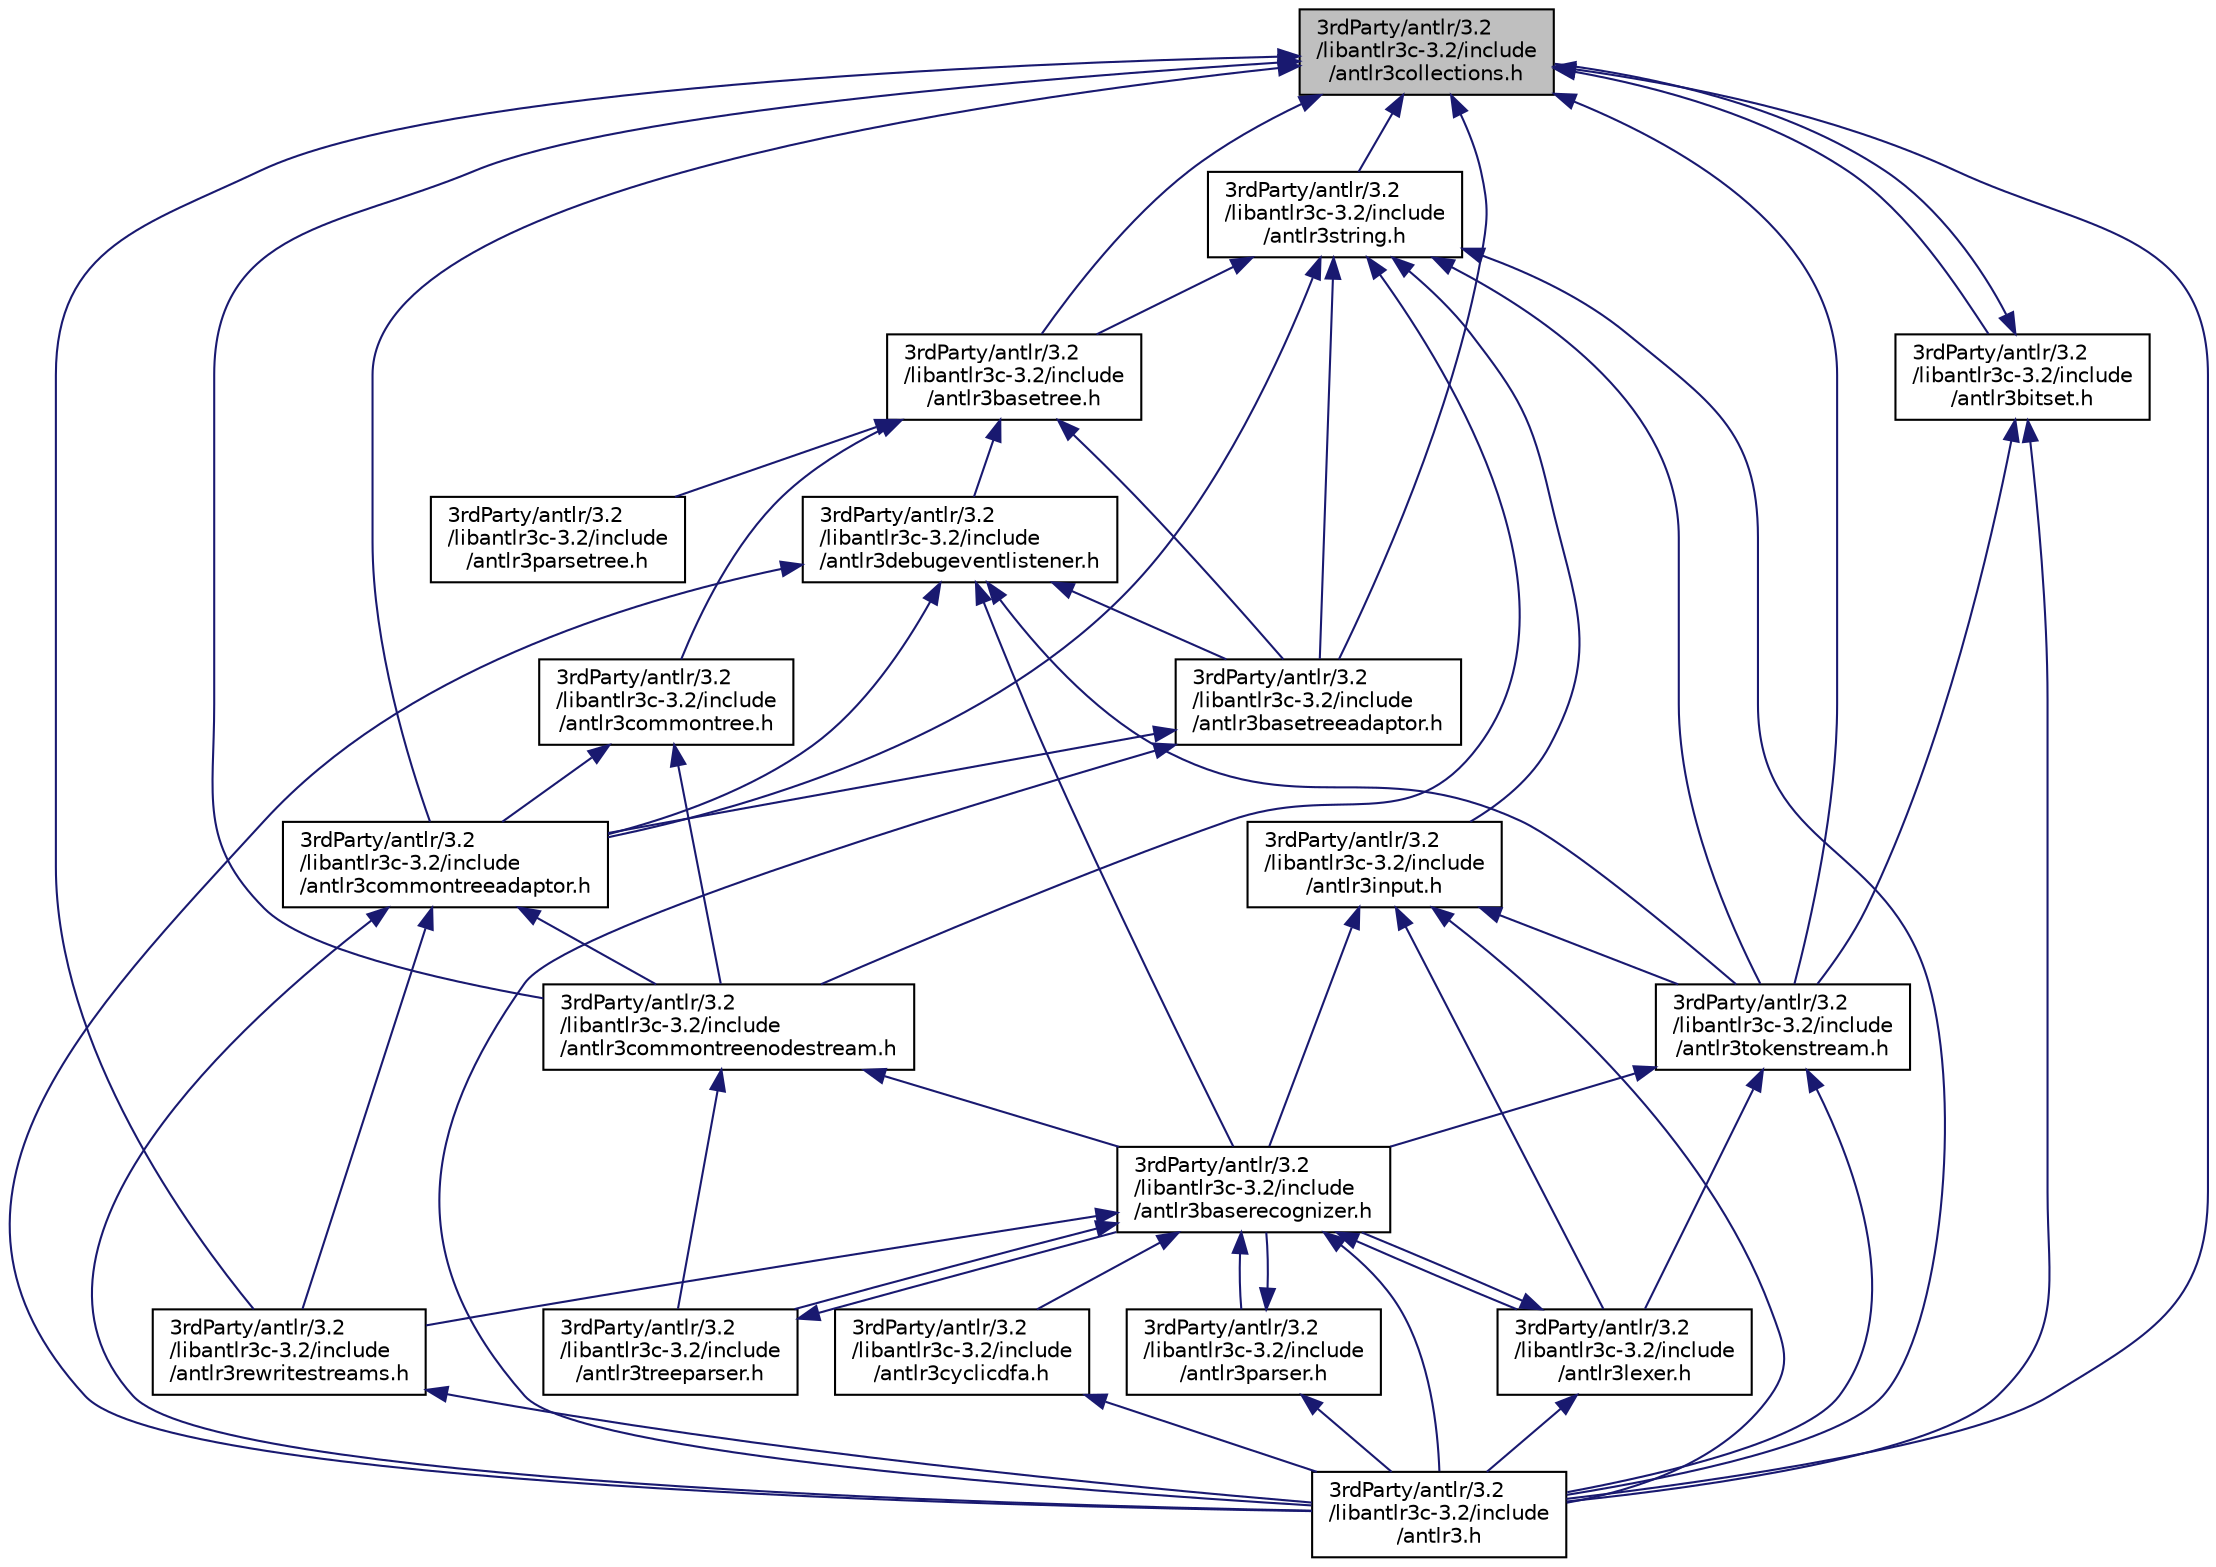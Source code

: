 digraph "3rdParty/antlr/3.2/libantlr3c-3.2/include/antlr3collections.h"
{
  edge [fontname="Helvetica",fontsize="10",labelfontname="Helvetica",labelfontsize="10"];
  node [fontname="Helvetica",fontsize="10",shape=record];
  Node9 [label="3rdParty/antlr/3.2\l/libantlr3c-3.2/include\l/antlr3collections.h",height=0.2,width=0.4,color="black", fillcolor="grey75", style="filled", fontcolor="black"];
  Node9 -> Node10 [dir="back",color="midnightblue",fontsize="10",style="solid",fontname="Helvetica"];
  Node10 [label="3rdParty/antlr/3.2\l/libantlr3c-3.2/include\l/antlr3.h",height=0.2,width=0.4,color="black", fillcolor="white", style="filled",URL="$de/d99/3rd_party_2antlr_23_82_2libantlr3c-3_82_2include_2antlr3_8h.html"];
  Node9 -> Node11 [dir="back",color="midnightblue",fontsize="10",style="solid",fontname="Helvetica"];
  Node11 [label="3rdParty/antlr/3.2\l/libantlr3c-3.2/include\l/antlr3basetree.h",height=0.2,width=0.4,color="black", fillcolor="white", style="filled",URL="$d6/daf/3rd_party_2antlr_23_82_2libantlr3c-3_82_2include_2antlr3basetree_8h.html"];
  Node11 -> Node12 [dir="back",color="midnightblue",fontsize="10",style="solid",fontname="Helvetica"];
  Node12 [label="3rdParty/antlr/3.2\l/libantlr3c-3.2/include\l/antlr3basetreeadaptor.h",height=0.2,width=0.4,color="black", fillcolor="white", style="filled",URL="$de/da7/3rd_party_2antlr_23_82_2libantlr3c-3_82_2include_2antlr3basetreeadaptor_8h.html"];
  Node12 -> Node10 [dir="back",color="midnightblue",fontsize="10",style="solid",fontname="Helvetica"];
  Node12 -> Node13 [dir="back",color="midnightblue",fontsize="10",style="solid",fontname="Helvetica"];
  Node13 [label="3rdParty/antlr/3.2\l/libantlr3c-3.2/include\l/antlr3commontreeadaptor.h",height=0.2,width=0.4,color="black", fillcolor="white", style="filled",URL="$df/d65/3rd_party_2antlr_23_82_2libantlr3c-3_82_2include_2antlr3commontreeadaptor_8h.html"];
  Node13 -> Node10 [dir="back",color="midnightblue",fontsize="10",style="solid",fontname="Helvetica"];
  Node13 -> Node14 [dir="back",color="midnightblue",fontsize="10",style="solid",fontname="Helvetica"];
  Node14 [label="3rdParty/antlr/3.2\l/libantlr3c-3.2/include\l/antlr3commontreenodestream.h",height=0.2,width=0.4,color="black", fillcolor="white", style="filled",URL="$d5/d9c/3rd_party_2antlr_23_82_2libantlr3c-3_82_2include_2antlr3commontreenodestream_8h.html"];
  Node14 -> Node15 [dir="back",color="midnightblue",fontsize="10",style="solid",fontname="Helvetica"];
  Node15 [label="3rdParty/antlr/3.2\l/libantlr3c-3.2/include\l/antlr3baserecognizer.h",height=0.2,width=0.4,color="black", fillcolor="white", style="filled",URL="$db/d24/3rd_party_2antlr_23_82_2libantlr3c-3_82_2include_2antlr3baserecognizer_8h.html"];
  Node15 -> Node10 [dir="back",color="midnightblue",fontsize="10",style="solid",fontname="Helvetica"];
  Node15 -> Node16 [dir="back",color="midnightblue",fontsize="10",style="solid",fontname="Helvetica"];
  Node16 [label="3rdParty/antlr/3.2\l/libantlr3c-3.2/include\l/antlr3cyclicdfa.h",height=0.2,width=0.4,color="black", fillcolor="white", style="filled",URL="$d2/d97/3rd_party_2antlr_23_82_2libantlr3c-3_82_2include_2antlr3cyclicdfa_8h.html"];
  Node16 -> Node10 [dir="back",color="midnightblue",fontsize="10",style="solid",fontname="Helvetica"];
  Node15 -> Node17 [dir="back",color="midnightblue",fontsize="10",style="solid",fontname="Helvetica"];
  Node17 [label="3rdParty/antlr/3.2\l/libantlr3c-3.2/include\l/antlr3lexer.h",height=0.2,width=0.4,color="black", fillcolor="white", style="filled",URL="$d3/de3/3rd_party_2antlr_23_82_2libantlr3c-3_82_2include_2antlr3lexer_8h.html"];
  Node17 -> Node10 [dir="back",color="midnightblue",fontsize="10",style="solid",fontname="Helvetica"];
  Node17 -> Node15 [dir="back",color="midnightblue",fontsize="10",style="solid",fontname="Helvetica"];
  Node15 -> Node18 [dir="back",color="midnightblue",fontsize="10",style="solid",fontname="Helvetica"];
  Node18 [label="3rdParty/antlr/3.2\l/libantlr3c-3.2/include\l/antlr3parser.h",height=0.2,width=0.4,color="black", fillcolor="white", style="filled",URL="$d0/d28/3rd_party_2antlr_23_82_2libantlr3c-3_82_2include_2antlr3parser_8h.html"];
  Node18 -> Node10 [dir="back",color="midnightblue",fontsize="10",style="solid",fontname="Helvetica"];
  Node18 -> Node15 [dir="back",color="midnightblue",fontsize="10",style="solid",fontname="Helvetica"];
  Node15 -> Node19 [dir="back",color="midnightblue",fontsize="10",style="solid",fontname="Helvetica"];
  Node19 [label="3rdParty/antlr/3.2\l/libantlr3c-3.2/include\l/antlr3rewritestreams.h",height=0.2,width=0.4,color="black", fillcolor="white", style="filled",URL="$d5/dfb/3rd_party_2antlr_23_82_2libantlr3c-3_82_2include_2antlr3rewritestreams_8h.html"];
  Node19 -> Node10 [dir="back",color="midnightblue",fontsize="10",style="solid",fontname="Helvetica"];
  Node15 -> Node20 [dir="back",color="midnightblue",fontsize="10",style="solid",fontname="Helvetica"];
  Node20 [label="3rdParty/antlr/3.2\l/libantlr3c-3.2/include\l/antlr3treeparser.h",height=0.2,width=0.4,color="black", fillcolor="white", style="filled",URL="$d7/d93/3rd_party_2antlr_23_82_2libantlr3c-3_82_2include_2antlr3treeparser_8h.html"];
  Node20 -> Node15 [dir="back",color="midnightblue",fontsize="10",style="solid",fontname="Helvetica"];
  Node14 -> Node20 [dir="back",color="midnightblue",fontsize="10",style="solid",fontname="Helvetica"];
  Node13 -> Node19 [dir="back",color="midnightblue",fontsize="10",style="solid",fontname="Helvetica"];
  Node11 -> Node21 [dir="back",color="midnightblue",fontsize="10",style="solid",fontname="Helvetica"];
  Node21 [label="3rdParty/antlr/3.2\l/libantlr3c-3.2/include\l/antlr3commontree.h",height=0.2,width=0.4,color="black", fillcolor="white", style="filled",URL="$da/d6b/3rd_party_2antlr_23_82_2libantlr3c-3_82_2include_2antlr3commontree_8h.html"];
  Node21 -> Node13 [dir="back",color="midnightblue",fontsize="10",style="solid",fontname="Helvetica"];
  Node21 -> Node14 [dir="back",color="midnightblue",fontsize="10",style="solid",fontname="Helvetica"];
  Node11 -> Node22 [dir="back",color="midnightblue",fontsize="10",style="solid",fontname="Helvetica"];
  Node22 [label="3rdParty/antlr/3.2\l/libantlr3c-3.2/include\l/antlr3debugeventlistener.h",height=0.2,width=0.4,color="black", fillcolor="white", style="filled",URL="$dd/d08/3rd_party_2antlr_23_82_2libantlr3c-3_82_2include_2antlr3debugeventlistener_8h.html"];
  Node22 -> Node10 [dir="back",color="midnightblue",fontsize="10",style="solid",fontname="Helvetica"];
  Node22 -> Node15 [dir="back",color="midnightblue",fontsize="10",style="solid",fontname="Helvetica"];
  Node22 -> Node12 [dir="back",color="midnightblue",fontsize="10",style="solid",fontname="Helvetica"];
  Node22 -> Node13 [dir="back",color="midnightblue",fontsize="10",style="solid",fontname="Helvetica"];
  Node22 -> Node23 [dir="back",color="midnightblue",fontsize="10",style="solid",fontname="Helvetica"];
  Node23 [label="3rdParty/antlr/3.2\l/libantlr3c-3.2/include\l/antlr3tokenstream.h",height=0.2,width=0.4,color="black", fillcolor="white", style="filled",URL="$de/d2a/3rd_party_2antlr_23_82_2libantlr3c-3_82_2include_2antlr3tokenstream_8h.html"];
  Node23 -> Node10 [dir="back",color="midnightblue",fontsize="10",style="solid",fontname="Helvetica"];
  Node23 -> Node15 [dir="back",color="midnightblue",fontsize="10",style="solid",fontname="Helvetica"];
  Node23 -> Node17 [dir="back",color="midnightblue",fontsize="10",style="solid",fontname="Helvetica"];
  Node11 -> Node24 [dir="back",color="midnightblue",fontsize="10",style="solid",fontname="Helvetica"];
  Node24 [label="3rdParty/antlr/3.2\l/libantlr3c-3.2/include\l/antlr3parsetree.h",height=0.2,width=0.4,color="black", fillcolor="white", style="filled",URL="$d8/d24/3rd_party_2antlr_23_82_2libantlr3c-3_82_2include_2antlr3parsetree_8h.html"];
  Node9 -> Node12 [dir="back",color="midnightblue",fontsize="10",style="solid",fontname="Helvetica"];
  Node9 -> Node25 [dir="back",color="midnightblue",fontsize="10",style="solid",fontname="Helvetica"];
  Node25 [label="3rdParty/antlr/3.2\l/libantlr3c-3.2/include\l/antlr3bitset.h",height=0.2,width=0.4,color="black", fillcolor="white", style="filled",URL="$d5/d7c/3rd_party_2antlr_23_82_2libantlr3c-3_82_2include_2antlr3bitset_8h.html"];
  Node25 -> Node10 [dir="back",color="midnightblue",fontsize="10",style="solid",fontname="Helvetica"];
  Node25 -> Node9 [dir="back",color="midnightblue",fontsize="10",style="solid",fontname="Helvetica"];
  Node25 -> Node23 [dir="back",color="midnightblue",fontsize="10",style="solid",fontname="Helvetica"];
  Node9 -> Node13 [dir="back",color="midnightblue",fontsize="10",style="solid",fontname="Helvetica"];
  Node9 -> Node14 [dir="back",color="midnightblue",fontsize="10",style="solid",fontname="Helvetica"];
  Node9 -> Node19 [dir="back",color="midnightblue",fontsize="10",style="solid",fontname="Helvetica"];
  Node9 -> Node26 [dir="back",color="midnightblue",fontsize="10",style="solid",fontname="Helvetica"];
  Node26 [label="3rdParty/antlr/3.2\l/libantlr3c-3.2/include\l/antlr3string.h",height=0.2,width=0.4,color="black", fillcolor="white", style="filled",URL="$d6/da1/3rd_party_2antlr_23_82_2libantlr3c-3_82_2include_2antlr3string_8h.html"];
  Node26 -> Node10 [dir="back",color="midnightblue",fontsize="10",style="solid",fontname="Helvetica"];
  Node26 -> Node11 [dir="back",color="midnightblue",fontsize="10",style="solid",fontname="Helvetica"];
  Node26 -> Node12 [dir="back",color="midnightblue",fontsize="10",style="solid",fontname="Helvetica"];
  Node26 -> Node13 [dir="back",color="midnightblue",fontsize="10",style="solid",fontname="Helvetica"];
  Node26 -> Node14 [dir="back",color="midnightblue",fontsize="10",style="solid",fontname="Helvetica"];
  Node26 -> Node27 [dir="back",color="midnightblue",fontsize="10",style="solid",fontname="Helvetica"];
  Node27 [label="3rdParty/antlr/3.2\l/libantlr3c-3.2/include\l/antlr3input.h",height=0.2,width=0.4,color="black", fillcolor="white", style="filled",URL="$da/de2/3rd_party_2antlr_23_82_2libantlr3c-3_82_2include_2antlr3input_8h.html"];
  Node27 -> Node10 [dir="back",color="midnightblue",fontsize="10",style="solid",fontname="Helvetica"];
  Node27 -> Node15 [dir="back",color="midnightblue",fontsize="10",style="solid",fontname="Helvetica"];
  Node27 -> Node17 [dir="back",color="midnightblue",fontsize="10",style="solid",fontname="Helvetica"];
  Node27 -> Node23 [dir="back",color="midnightblue",fontsize="10",style="solid",fontname="Helvetica"];
  Node26 -> Node23 [dir="back",color="midnightblue",fontsize="10",style="solid",fontname="Helvetica"];
  Node9 -> Node23 [dir="back",color="midnightblue",fontsize="10",style="solid",fontname="Helvetica"];
}

